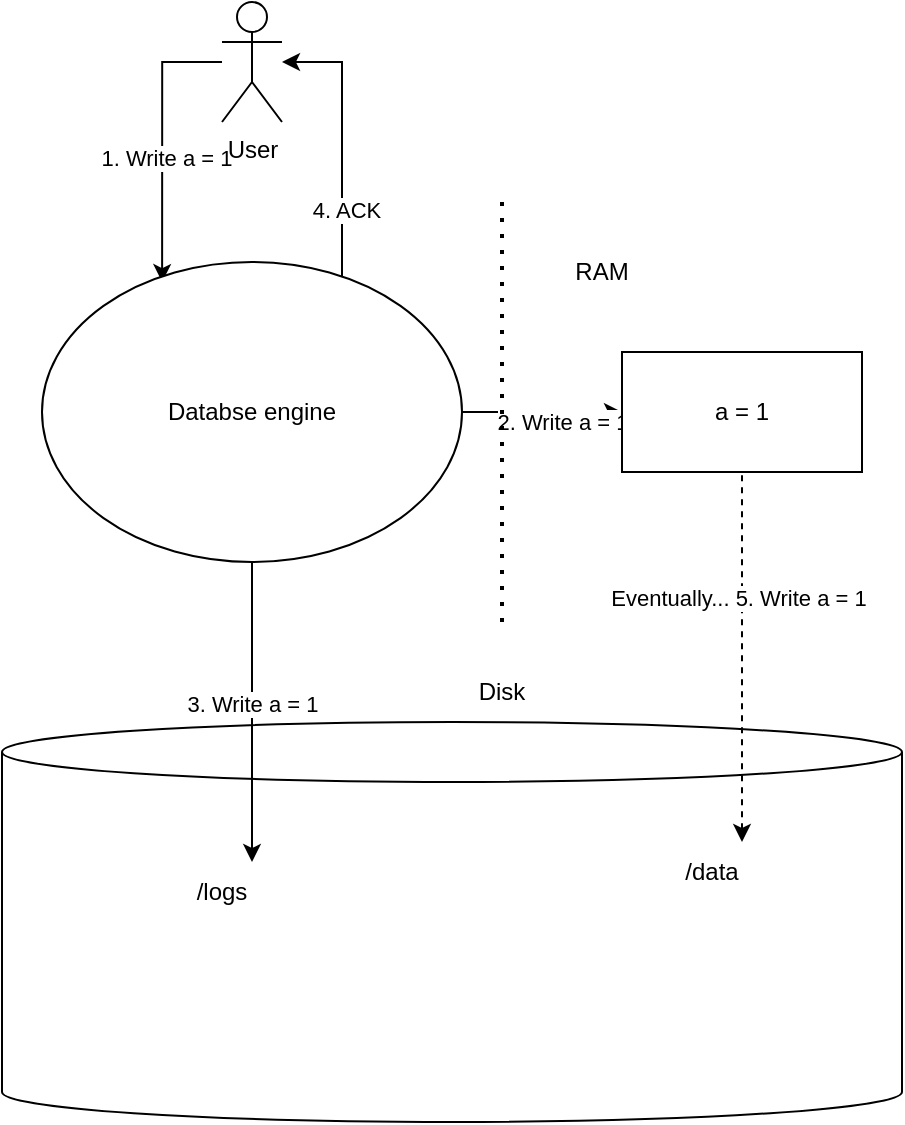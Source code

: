 <mxfile version="21.8.0" type="github">
  <diagram name="Page-1" id="sTb5aIzIU9DBBp99tq6U">
    <mxGraphModel dx="1808" dy="1121" grid="1" gridSize="10" guides="1" tooltips="1" connect="1" arrows="1" fold="1" page="1" pageScale="1" pageWidth="827" pageHeight="1169" math="0" shadow="0">
      <root>
        <mxCell id="0" />
        <mxCell id="1" parent="0" />
        <mxCell id="6ws37fdnxySYZuFqzhG_-7" value="" style="shape=cylinder3;whiteSpace=wrap;html=1;boundedLbl=1;backgroundOutline=1;size=15;" vertex="1" parent="1">
          <mxGeometry x="260" y="640" width="450" height="200" as="geometry" />
        </mxCell>
        <mxCell id="6ws37fdnxySYZuFqzhG_-5" value="" style="edgeStyle=orthogonalEdgeStyle;rounded=0;orthogonalLoop=1;jettySize=auto;html=1;entryX=0.286;entryY=0.067;entryDx=0;entryDy=0;entryPerimeter=0;" edge="1" parent="1" source="6ws37fdnxySYZuFqzhG_-1" target="6ws37fdnxySYZuFqzhG_-4">
          <mxGeometry relative="1" as="geometry">
            <Array as="points">
              <mxPoint x="340" y="310" />
            </Array>
          </mxGeometry>
        </mxCell>
        <mxCell id="6ws37fdnxySYZuFqzhG_-6" value="1. Write a = 1" style="edgeLabel;html=1;align=center;verticalAlign=middle;resizable=0;points=[];" vertex="1" connectable="0" parent="6ws37fdnxySYZuFqzhG_-5">
          <mxGeometry x="0.114" y="2" relative="1" as="geometry">
            <mxPoint as="offset" />
          </mxGeometry>
        </mxCell>
        <mxCell id="6ws37fdnxySYZuFqzhG_-1" value="User" style="shape=umlActor;verticalLabelPosition=bottom;verticalAlign=top;html=1;outlineConnect=0;" vertex="1" parent="1">
          <mxGeometry x="370" y="280" width="30" height="60" as="geometry" />
        </mxCell>
        <mxCell id="6ws37fdnxySYZuFqzhG_-11" value="" style="edgeStyle=orthogonalEdgeStyle;rounded=0;orthogonalLoop=1;jettySize=auto;html=1;entryX=0.75;entryY=0;entryDx=0;entryDy=0;" edge="1" parent="1" source="6ws37fdnxySYZuFqzhG_-4" target="6ws37fdnxySYZuFqzhG_-18">
          <mxGeometry relative="1" as="geometry" />
        </mxCell>
        <mxCell id="6ws37fdnxySYZuFqzhG_-12" value="3. Write a = 1" style="edgeLabel;html=1;align=center;verticalAlign=middle;resizable=0;points=[];" vertex="1" connectable="0" parent="6ws37fdnxySYZuFqzhG_-11">
          <mxGeometry x="0.124" y="1" relative="1" as="geometry">
            <mxPoint x="-1" y="-14" as="offset" />
          </mxGeometry>
        </mxCell>
        <mxCell id="6ws37fdnxySYZuFqzhG_-13" value="2. Write a = 1" style="edgeStyle=orthogonalEdgeStyle;rounded=0;orthogonalLoop=1;jettySize=auto;html=1;" edge="1" parent="1" source="6ws37fdnxySYZuFqzhG_-4" target="6ws37fdnxySYZuFqzhG_-10">
          <mxGeometry x="0.25" y="-5" relative="1" as="geometry">
            <mxPoint as="offset" />
          </mxGeometry>
        </mxCell>
        <mxCell id="6ws37fdnxySYZuFqzhG_-15" value="" style="edgeStyle=orthogonalEdgeStyle;rounded=0;orthogonalLoop=1;jettySize=auto;html=1;" edge="1" parent="1" source="6ws37fdnxySYZuFqzhG_-4" target="6ws37fdnxySYZuFqzhG_-1">
          <mxGeometry relative="1" as="geometry">
            <Array as="points">
              <mxPoint x="430" y="310" />
            </Array>
          </mxGeometry>
        </mxCell>
        <mxCell id="6ws37fdnxySYZuFqzhG_-16" value="4. ACK" style="edgeLabel;html=1;align=center;verticalAlign=middle;resizable=0;points=[];" vertex="1" connectable="0" parent="6ws37fdnxySYZuFqzhG_-15">
          <mxGeometry x="-0.516" y="-2" relative="1" as="geometry">
            <mxPoint as="offset" />
          </mxGeometry>
        </mxCell>
        <mxCell id="6ws37fdnxySYZuFqzhG_-4" value="Databse engine" style="ellipse;whiteSpace=wrap;html=1;" vertex="1" parent="1">
          <mxGeometry x="280" y="410" width="210" height="150" as="geometry" />
        </mxCell>
        <mxCell id="6ws37fdnxySYZuFqzhG_-8" value="" style="endArrow=none;dashed=1;html=1;dashPattern=1 3;strokeWidth=2;rounded=0;" edge="1" parent="1">
          <mxGeometry width="50" height="50" relative="1" as="geometry">
            <mxPoint x="510" y="590" as="sourcePoint" />
            <mxPoint x="510" y="380" as="targetPoint" />
          </mxGeometry>
        </mxCell>
        <mxCell id="6ws37fdnxySYZuFqzhG_-10" value="a = 1" style="rounded=0;whiteSpace=wrap;html=1;" vertex="1" parent="1">
          <mxGeometry x="570" y="455" width="120" height="60" as="geometry" />
        </mxCell>
        <mxCell id="6ws37fdnxySYZuFqzhG_-14" value="RAM" style="text;html=1;strokeColor=none;fillColor=none;align=center;verticalAlign=middle;whiteSpace=wrap;rounded=0;" vertex="1" parent="1">
          <mxGeometry x="530" y="400" width="60" height="30" as="geometry" />
        </mxCell>
        <mxCell id="6ws37fdnxySYZuFqzhG_-17" value="Disk" style="text;html=1;strokeColor=none;fillColor=none;align=center;verticalAlign=middle;whiteSpace=wrap;rounded=0;" vertex="1" parent="1">
          <mxGeometry x="480" y="610" width="60" height="30" as="geometry" />
        </mxCell>
        <mxCell id="6ws37fdnxySYZuFqzhG_-18" value="/logs" style="text;html=1;strokeColor=none;fillColor=none;align=center;verticalAlign=middle;whiteSpace=wrap;rounded=0;" vertex="1" parent="1">
          <mxGeometry x="340" y="710" width="60" height="30" as="geometry" />
        </mxCell>
        <mxCell id="6ws37fdnxySYZuFqzhG_-19" value="/data" style="text;html=1;strokeColor=none;fillColor=none;align=center;verticalAlign=middle;whiteSpace=wrap;rounded=0;" vertex="1" parent="1">
          <mxGeometry x="585" y="700" width="60" height="30" as="geometry" />
        </mxCell>
        <mxCell id="6ws37fdnxySYZuFqzhG_-20" value="" style="endArrow=none;dashed=1;html=1;rounded=0;entryX=0.5;entryY=1;entryDx=0;entryDy=0;exitX=0.75;exitY=0;exitDx=0;exitDy=0;startArrow=classic;startFill=1;" edge="1" parent="1" source="6ws37fdnxySYZuFqzhG_-19" target="6ws37fdnxySYZuFqzhG_-10">
          <mxGeometry width="50" height="50" relative="1" as="geometry">
            <mxPoint x="630" y="580" as="sourcePoint" />
            <mxPoint x="440" y="550" as="targetPoint" />
          </mxGeometry>
        </mxCell>
        <mxCell id="6ws37fdnxySYZuFqzhG_-21" value="Eventually... 5. Write a = 1" style="edgeLabel;html=1;align=center;verticalAlign=middle;resizable=0;points=[];" vertex="1" connectable="0" parent="6ws37fdnxySYZuFqzhG_-20">
          <mxGeometry x="0.323" y="2" relative="1" as="geometry">
            <mxPoint as="offset" />
          </mxGeometry>
        </mxCell>
      </root>
    </mxGraphModel>
  </diagram>
</mxfile>
